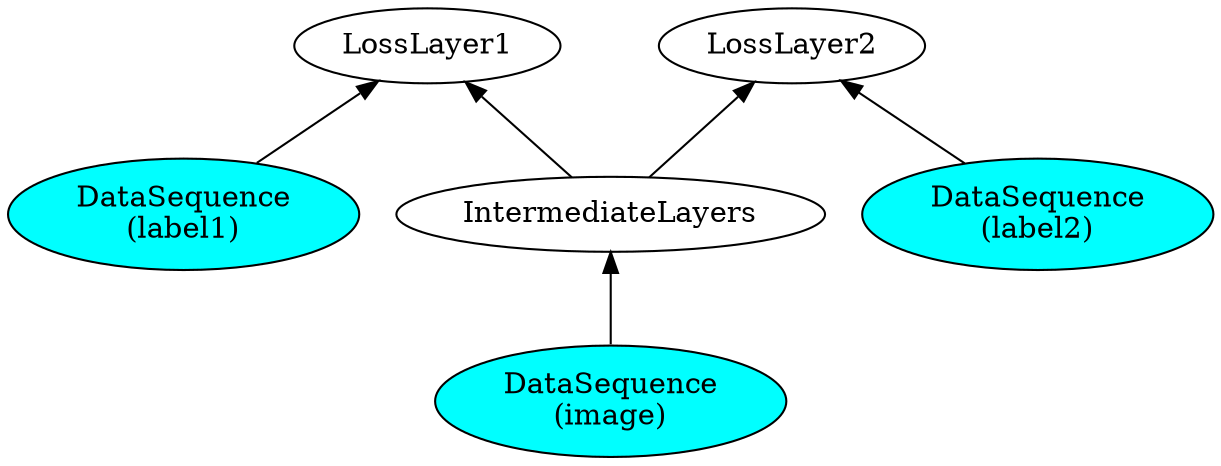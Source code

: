 digraph Network {
    rankdir=BT;
    d1 [label="DataSequence\n(image)", style="filled", fillcolor="#00FFFF"];
    d2 [label="DataSequence\n(label1)", style="filled", fillcolor="#00FFFF"];
    d3 [label="DataSequence\n(label2)", style="filled", fillcolor="#00FFFF"];
    d1 -> IntermediateLayers;
    IntermediateLayers -> LossLayer1;
    IntermediateLayers -> LossLayer2;
    d2 -> LossLayer1;
    d3 -> LossLayer2;
}
